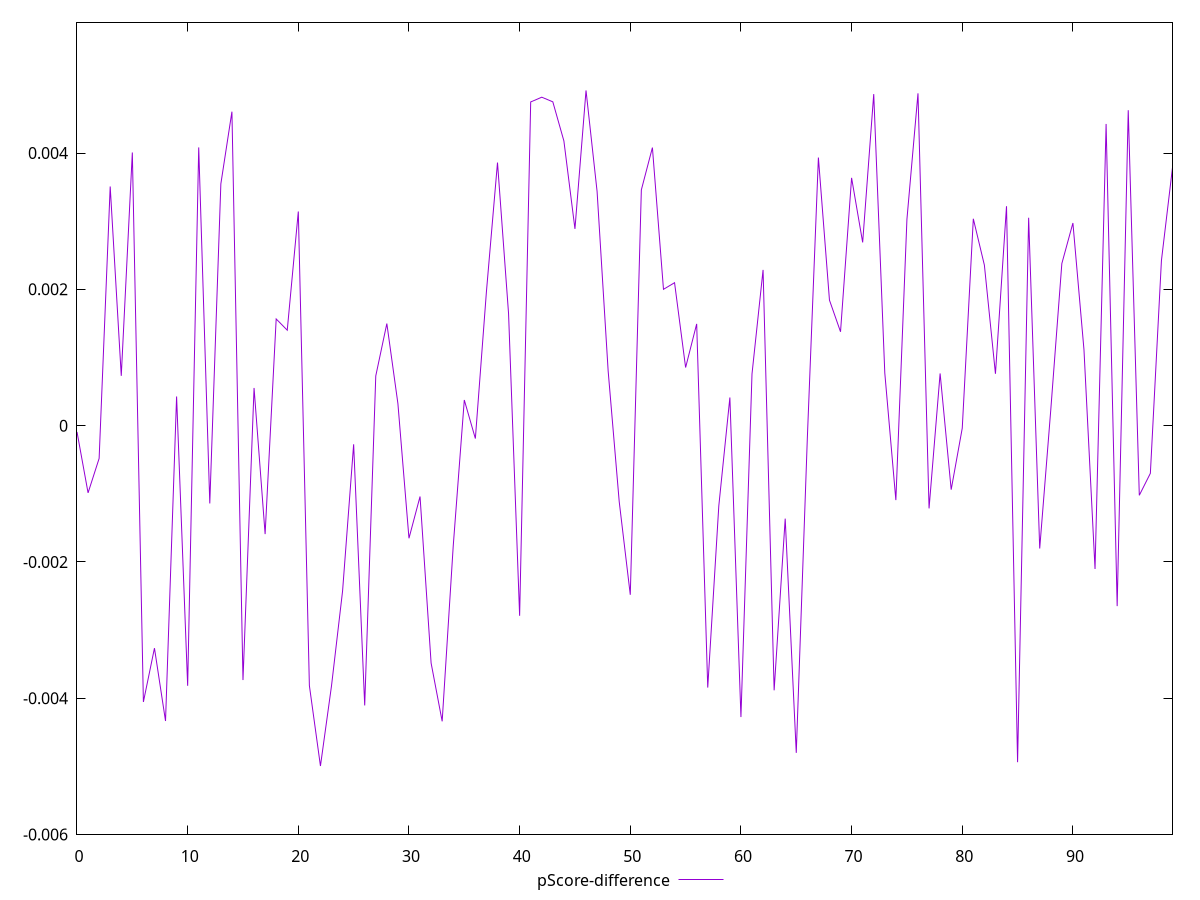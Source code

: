 reset

$pScoreDifference <<EOF
0 -0.0000921270691567333
1 -0.000986245573614819
2 -0.00048084057897945787
3 0.0035091169233668618
4 0.0007307793098825788
5 0.004008168727345551
6 -0.004054066754142993
7 -0.003264692812938952
8 -0.0043334463276361035
9 0.00042745222440121466
10 -0.0038173380964167114
11 0.004082273813825088
12 -0.0011414651025991596
13 0.003548082270487418
14 0.004606798293280923
15 -0.003732893026026751
16 0.0005528095538945843
17 -0.001591164421570146
18 0.001565350845528335
19 0.0014004980026459668
20 0.00314234137310887
21 -0.0038144281098907717
22 -0.004993588851631037
23 -0.003817080307004672
24 -0.0024268527579690558
25 -0.0002739138580882816
26 -0.004105337677714371
27 0.0007297076887509135
28 0.001497594946972547
29 0.00032337081612865415
30 -0.0016527189241983264
31 -0.0010399762315581595
32 -0.0034833689917301847
33 -0.0043385314376346296
34 -0.0017660606834638548
35 0.0003761520273027896
36 -0.00018939758926073136
37 0.0019658556970006957
38 0.0038597425587761913
39 0.0016434524203875478
40 -0.002789844937435504
41 0.0047496284853868476
42 0.004819148361871695
43 0.004751036366175798
44 0.0041772697180835205
45 0.0028869812870998546
46 0.0049181813165208865
47 0.003436067494580919
48 0.0008022696291192233
49 -0.0011155095225136025
50 -0.002481818090098842
51 0.0034590274768396823
52 0.004079759362366375
53 0.002000347103305322
54 0.002097241724851595
55 0.000852997600736205
56 0.0014929838966467601
57 -0.003843583845306253
58 -0.0011777394772418681
59 0.0004127158733566727
60 -0.004275936096061028
61 0.0007583937849597877
62 0.00228526916234284
63 -0.0038833726414605474
64 -0.0013640912705681352
65 -0.004801246381517688
66 -0.00018528995739364174
67 0.0039337764006244225
68 0.001841638105433252
69 0.0013771814791936343
70 0.003635565043275779
71 0.0026885416719790722
72 0.004864986509525049
73 0.0007727606252261321
74 -0.0010927070620195822
75 0.003026382447347875
76 0.004875857227636948
77 -0.0012143875609237353
78 0.0007660816378688429
79 -0.0009390841370779945
80 -0.00003713572570041013
81 0.0030353815396858552
82 0.0023554244688179238
83 0.0007607839859135046
84 0.0032194746658132933
85 -0.004938383986140216
86 0.0030500237482354864
87 -0.0018026038244252085
88 0.0002311614852621574
89 0.0023783109230705035
90 0.002973051176070385
91 0.0011139813443784424
92 -0.002103293357992031
93 0.00442661339553585
94 -0.002648203704128993
95 0.00462818639535667
96 -0.0010223360060542808
97 -0.0006993205876614228
98 0.002422999250902058
99 0.0037866958499098713
EOF

set key outside below
set xrange [0:99]
set yrange [-0.005993588851631037:0.0059181813165208865]
set trange [-0.005993588851631037:0.0059181813165208865]
set terminal svg size 640, 500 enhanced background rgb 'white'
set output "reprap/first-contentful-paint/samples/pages+cached+noexternal+nomedia+nocss/pScore-difference/values.svg"

plot $pScoreDifference title "pScore-difference" with line

reset
